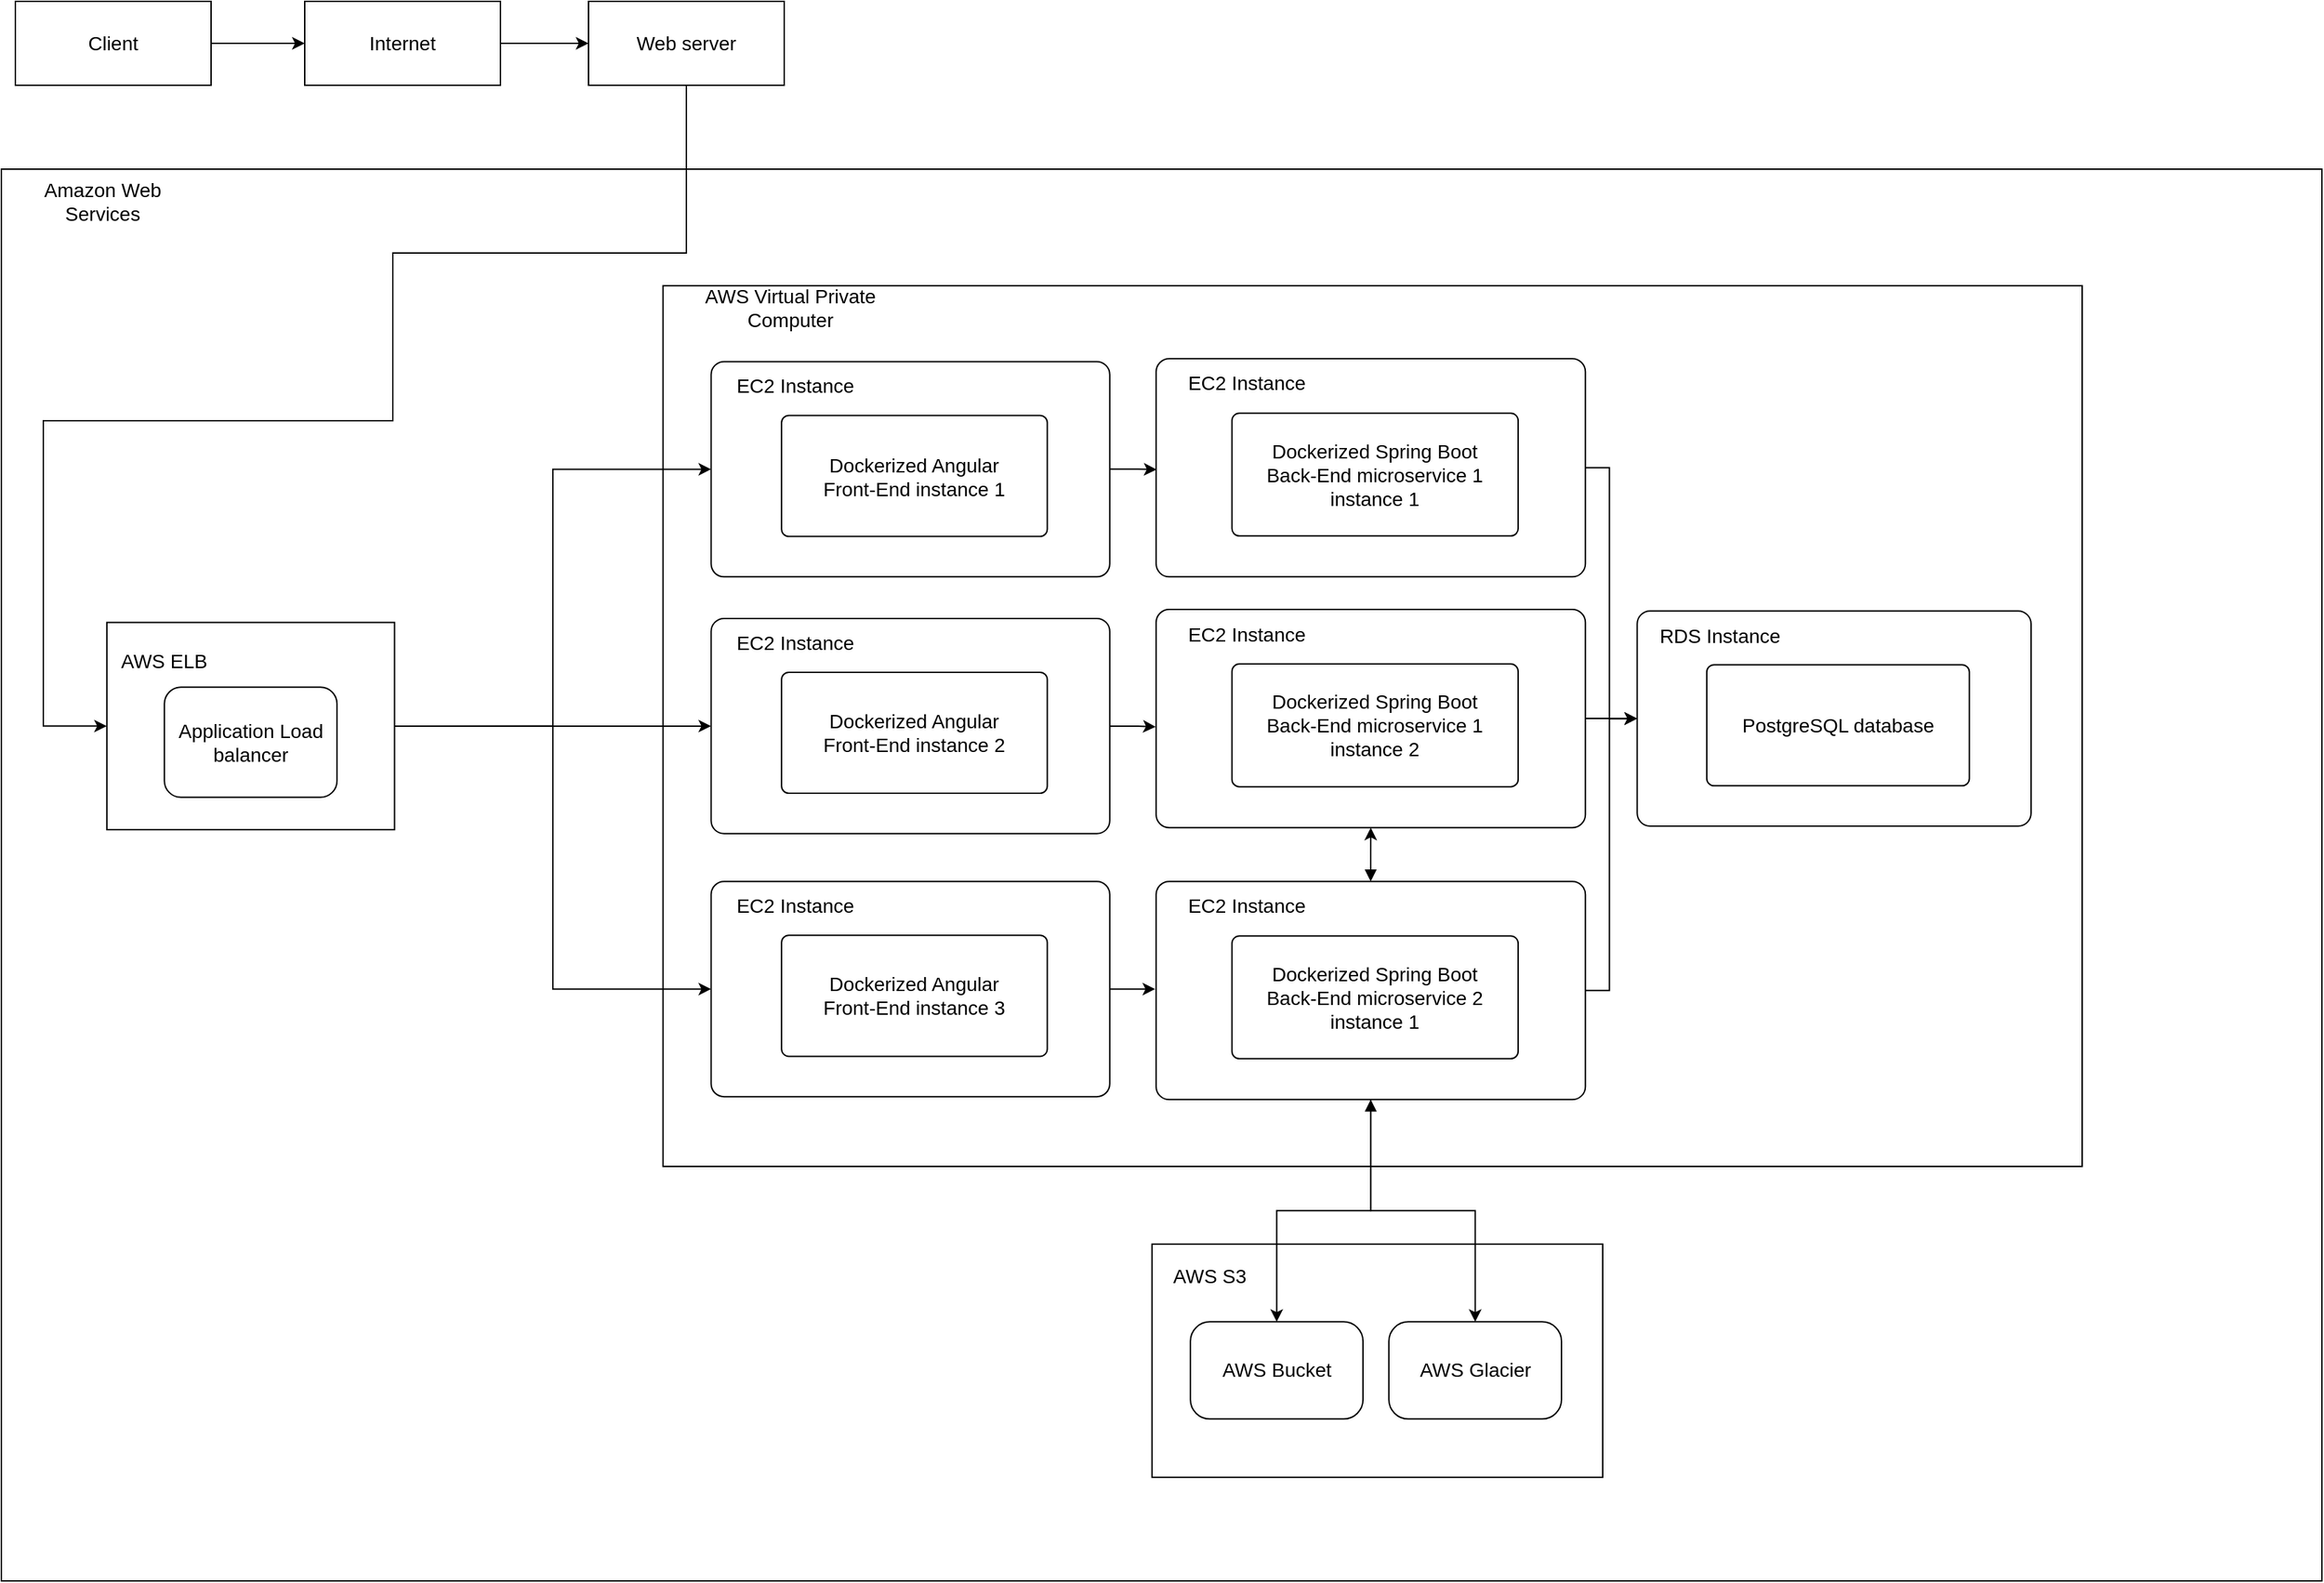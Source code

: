 <mxfile version="24.1.0" type="device">
  <diagram name="Page-1" id="C9Bw0HUUipQQi55MbYol">
    <mxGraphModel dx="2876" dy="1263" grid="1" gridSize="10" guides="1" tooltips="1" connect="1" arrows="1" fold="1" page="1" pageScale="1" pageWidth="827" pageHeight="1169" math="0" shadow="0">
      <root>
        <mxCell id="0" />
        <mxCell id="1" parent="0" />
        <mxCell id="6KjDL_NVeDuGdOvyarjw-100" value="" style="group;snapToPoint=0;fontSize=14;" parent="1" vertex="1" connectable="0">
          <mxGeometry x="-510" y="20" width="1660" height="1130" as="geometry" />
        </mxCell>
        <mxCell id="6KjDL_NVeDuGdOvyarjw-66" style="edgeStyle=orthogonalEdgeStyle;rounded=0;orthogonalLoop=1;jettySize=auto;html=1;exitX=1;exitY=0.5;exitDx=0;exitDy=0;snapToPoint=0;fontSize=14;" parent="6KjDL_NVeDuGdOvyarjw-100" source="6KjDL_NVeDuGdOvyarjw-60" target="6KjDL_NVeDuGdOvyarjw-62" edge="1">
          <mxGeometry relative="1" as="geometry" />
        </mxCell>
        <mxCell id="6KjDL_NVeDuGdOvyarjw-60" value="Client" style="rounded=0;whiteSpace=wrap;html=1;snapToPoint=0;fontSize=14;" parent="6KjDL_NVeDuGdOvyarjw-100" vertex="1">
          <mxGeometry x="10" width="140" height="60" as="geometry" />
        </mxCell>
        <mxCell id="6KjDL_NVeDuGdOvyarjw-67" style="edgeStyle=orthogonalEdgeStyle;rounded=0;orthogonalLoop=1;jettySize=auto;html=1;exitX=1;exitY=0.5;exitDx=0;exitDy=0;snapToPoint=0;fontSize=14;" parent="6KjDL_NVeDuGdOvyarjw-100" source="6KjDL_NVeDuGdOvyarjw-62" target="6KjDL_NVeDuGdOvyarjw-63" edge="1">
          <mxGeometry relative="1" as="geometry" />
        </mxCell>
        <mxCell id="6KjDL_NVeDuGdOvyarjw-62" value="Internet" style="rounded=0;whiteSpace=wrap;html=1;snapToPoint=0;fontSize=14;" parent="6KjDL_NVeDuGdOvyarjw-100" vertex="1">
          <mxGeometry x="217" width="140" height="60" as="geometry" />
        </mxCell>
        <mxCell id="6KjDL_NVeDuGdOvyarjw-63" value="Web server" style="rounded=0;whiteSpace=wrap;html=1;snapToPoint=0;fontSize=14;" parent="6KjDL_NVeDuGdOvyarjw-100" vertex="1">
          <mxGeometry x="420" width="140" height="60" as="geometry" />
        </mxCell>
        <mxCell id="6KjDL_NVeDuGdOvyarjw-95" value="" style="group;snapToPoint=0;fontSize=14;" parent="6KjDL_NVeDuGdOvyarjw-100" vertex="1" connectable="0">
          <mxGeometry y="120" width="1660" height="1010" as="geometry" />
        </mxCell>
        <mxCell id="6KjDL_NVeDuGdOvyarjw-65" value="" style="rounded=0;whiteSpace=wrap;html=1;snapToPoint=0;fontSize=14;" parent="6KjDL_NVeDuGdOvyarjw-95" vertex="1">
          <mxGeometry width="1660" height="1010" as="geometry" />
        </mxCell>
        <mxCell id="6KjDL_NVeDuGdOvyarjw-48" value="" style="group;snapToPoint=0;fontSize=14;" parent="6KjDL_NVeDuGdOvyarjw-95" vertex="1" connectable="0">
          <mxGeometry x="473.306" y="83.394" width="1015.207" height="630.092" as="geometry" />
        </mxCell>
        <mxCell id="6KjDL_NVeDuGdOvyarjw-1" value="" style="rounded=0;whiteSpace=wrap;html=1;container=0;snapToPoint=0;fontSize=14;" parent="6KjDL_NVeDuGdOvyarjw-48" vertex="1">
          <mxGeometry width="1015.207" height="630.092" as="geometry" />
        </mxCell>
        <mxCell id="6KjDL_NVeDuGdOvyarjw-3" value="AWS Virtual Private Computer" style="text;html=1;align=center;verticalAlign=middle;whiteSpace=wrap;rounded=0;container=0;snapToPoint=0;fontSize=14;" parent="6KjDL_NVeDuGdOvyarjw-48" vertex="1">
          <mxGeometry x="10.642" y="6.357" width="161.426" height="19.071" as="geometry" />
        </mxCell>
        <mxCell id="6KjDL_NVeDuGdOvyarjw-37" value="" style="group;snapToPoint=0;fontSize=14;" parent="6KjDL_NVeDuGdOvyarjw-48" vertex="1" connectable="0">
          <mxGeometry x="352.741" y="52.232" width="307.092" height="156.044" as="geometry" />
        </mxCell>
        <mxCell id="6KjDL_NVeDuGdOvyarjw-21" value="" style="rounded=1;whiteSpace=wrap;html=1;arcSize=6;container=0;snapToPoint=0;fontSize=14;" parent="6KjDL_NVeDuGdOvyarjw-37" vertex="1">
          <mxGeometry width="307.092" height="156.044" as="geometry" />
        </mxCell>
        <mxCell id="6KjDL_NVeDuGdOvyarjw-22" value="EC2 Instance" style="text;html=1;align=center;verticalAlign=middle;whiteSpace=wrap;rounded=0;container=0;snapToPoint=0;fontSize=14;" parent="6KjDL_NVeDuGdOvyarjw-37" vertex="1">
          <mxGeometry x="6.674" y="7.09" width="116.163" height="21.28" as="geometry" />
        </mxCell>
        <mxCell id="6KjDL_NVeDuGdOvyarjw-24" value="Dockerized Spring Boot&lt;div style=&quot;font-size: 14px;&quot;&gt;Back-End microservice 1 instance 1&lt;/div&gt;" style="rounded=1;whiteSpace=wrap;html=1;arcSize=6;container=0;snapToPoint=0;fontSize=14;" parent="6KjDL_NVeDuGdOvyarjw-37" vertex="1">
          <mxGeometry x="54.253" y="39.011" width="204.728" height="87.775" as="geometry" />
        </mxCell>
        <mxCell id="6KjDL_NVeDuGdOvyarjw-38" value="" style="group;snapToPoint=0;fontSize=14;" parent="6KjDL_NVeDuGdOvyarjw-48" vertex="1" connectable="0">
          <mxGeometry x="34.414" y="54.342" width="285.157" height="153.934" as="geometry" />
        </mxCell>
        <mxCell id="6KjDL_NVeDuGdOvyarjw-5" value="" style="rounded=1;whiteSpace=wrap;html=1;arcSize=6;container=0;snapToPoint=0;fontSize=14;" parent="6KjDL_NVeDuGdOvyarjw-38" vertex="1">
          <mxGeometry width="285.157" height="153.934" as="geometry" />
        </mxCell>
        <mxCell id="6KjDL_NVeDuGdOvyarjw-6" value="EC2 Instance" style="text;html=1;align=center;verticalAlign=middle;whiteSpace=wrap;rounded=0;container=0;snapToPoint=0;fontSize=14;" parent="6KjDL_NVeDuGdOvyarjw-38" vertex="1">
          <mxGeometry x="6.197" y="6.994" width="107.865" height="20.993" as="geometry" />
        </mxCell>
        <mxCell id="6KjDL_NVeDuGdOvyarjw-17" value="Dockerized Angular&lt;div style=&quot;font-size: 14px;&quot;&gt;Front-End instance 1&lt;/div&gt;" style="rounded=1;whiteSpace=wrap;html=1;arcSize=6;container=0;snapToPoint=0;fontSize=14;" parent="6KjDL_NVeDuGdOvyarjw-38" vertex="1">
          <mxGeometry x="50.378" y="38.483" width="190.104" height="86.588" as="geometry" />
        </mxCell>
        <mxCell id="6KjDL_NVeDuGdOvyarjw-39" value="" style="group;snapToPoint=0;fontSize=14;" parent="6KjDL_NVeDuGdOvyarjw-48" vertex="1" connectable="0">
          <mxGeometry x="696.879" y="232.704" width="281.757" height="153.934" as="geometry" />
        </mxCell>
        <mxCell id="6KjDL_NVeDuGdOvyarjw-26" value="" style="rounded=1;whiteSpace=wrap;html=1;arcSize=6;container=0;snapToPoint=0;fontSize=14;" parent="6KjDL_NVeDuGdOvyarjw-39" vertex="1">
          <mxGeometry width="281.757" height="153.934" as="geometry" />
        </mxCell>
        <mxCell id="6KjDL_NVeDuGdOvyarjw-27" value="RDS Instance" style="text;html=1;align=center;verticalAlign=middle;whiteSpace=wrap;rounded=0;container=0;snapToPoint=0;fontSize=14;" parent="6KjDL_NVeDuGdOvyarjw-39" vertex="1">
          <mxGeometry x="6.124" y="6.994" width="106.579" height="20.993" as="geometry" />
        </mxCell>
        <mxCell id="6KjDL_NVeDuGdOvyarjw-29" value="PostgreSQL database" style="rounded=1;whiteSpace=wrap;html=1;arcSize=6;container=0;snapToPoint=0;fontSize=14;" parent="6KjDL_NVeDuGdOvyarjw-39" vertex="1">
          <mxGeometry x="49.777" y="38.483" width="187.838" height="86.588" as="geometry" />
        </mxCell>
        <mxCell id="6KjDL_NVeDuGdOvyarjw-40" value="" style="group;snapToPoint=0;fontSize=14;" parent="6KjDL_NVeDuGdOvyarjw-48" vertex="1" connectable="0">
          <mxGeometry x="352.741" y="231.651" width="307.092" height="156.044" as="geometry" />
        </mxCell>
        <mxCell id="6KjDL_NVeDuGdOvyarjw-41" value="" style="rounded=1;whiteSpace=wrap;html=1;arcSize=6;container=0;snapToPoint=0;fontSize=14;" parent="6KjDL_NVeDuGdOvyarjw-40" vertex="1">
          <mxGeometry width="307.092" height="156.044" as="geometry" />
        </mxCell>
        <mxCell id="6KjDL_NVeDuGdOvyarjw-42" value="EC2 Instance" style="text;html=1;align=center;verticalAlign=middle;whiteSpace=wrap;rounded=0;container=0;snapToPoint=0;fontSize=14;" parent="6KjDL_NVeDuGdOvyarjw-40" vertex="1">
          <mxGeometry x="6.674" y="7.09" width="116.163" height="21.28" as="geometry" />
        </mxCell>
        <mxCell id="6KjDL_NVeDuGdOvyarjw-43" value="Dockerized Spring Boot&lt;div style=&quot;font-size: 14px;&quot;&gt;Back-End microservice 1 instance 2&lt;/div&gt;" style="rounded=1;whiteSpace=wrap;html=1;arcSize=6;container=0;snapToPoint=0;fontSize=14;" parent="6KjDL_NVeDuGdOvyarjw-40" vertex="1">
          <mxGeometry x="54.253" y="39.011" width="204.728" height="87.775" as="geometry" />
        </mxCell>
        <mxCell id="6KjDL_NVeDuGdOvyarjw-44" value="" style="group;snapToPoint=0;fontSize=14;" parent="6KjDL_NVeDuGdOvyarjw-48" vertex="1" connectable="0">
          <mxGeometry x="352.741" y="426.239" width="307.092" height="156.044" as="geometry" />
        </mxCell>
        <mxCell id="6KjDL_NVeDuGdOvyarjw-45" value="" style="rounded=1;whiteSpace=wrap;html=1;arcSize=6;container=0;snapToPoint=0;fontSize=14;" parent="6KjDL_NVeDuGdOvyarjw-44" vertex="1">
          <mxGeometry width="307.092" height="156.044" as="geometry" />
        </mxCell>
        <mxCell id="6KjDL_NVeDuGdOvyarjw-46" value="EC2 Instance" style="text;html=1;align=center;verticalAlign=middle;whiteSpace=wrap;rounded=0;container=0;snapToPoint=0;fontSize=14;" parent="6KjDL_NVeDuGdOvyarjw-44" vertex="1">
          <mxGeometry x="6.674" y="7.09" width="116.163" height="21.28" as="geometry" />
        </mxCell>
        <mxCell id="6KjDL_NVeDuGdOvyarjw-47" value="Dockerized Spring Boot&lt;div style=&quot;font-size: 14px;&quot;&gt;Back-End microservice 2 instance 1&lt;/div&gt;" style="rounded=1;whiteSpace=wrap;html=1;arcSize=6;container=0;snapToPoint=0;fontSize=14;" parent="6KjDL_NVeDuGdOvyarjw-44" vertex="1">
          <mxGeometry x="54.253" y="39.011" width="204.728" height="87.775" as="geometry" />
        </mxCell>
        <mxCell id="6KjDL_NVeDuGdOvyarjw-49" value="" style="group;snapToPoint=0;fontSize=14;" parent="6KjDL_NVeDuGdOvyarjw-48" vertex="1" connectable="0">
          <mxGeometry x="34.414" y="238.078" width="285.157" height="153.934" as="geometry" />
        </mxCell>
        <mxCell id="6KjDL_NVeDuGdOvyarjw-50" value="" style="rounded=1;whiteSpace=wrap;html=1;arcSize=6;container=0;snapToPoint=0;fontSize=14;" parent="6KjDL_NVeDuGdOvyarjw-49" vertex="1">
          <mxGeometry width="285.157" height="153.934" as="geometry" />
        </mxCell>
        <mxCell id="6KjDL_NVeDuGdOvyarjw-51" value="EC2 Instance" style="text;html=1;align=center;verticalAlign=middle;whiteSpace=wrap;rounded=0;container=0;snapToPoint=0;fontSize=14;" parent="6KjDL_NVeDuGdOvyarjw-49" vertex="1">
          <mxGeometry x="6.197" y="6.994" width="107.865" height="20.993" as="geometry" />
        </mxCell>
        <mxCell id="6KjDL_NVeDuGdOvyarjw-52" value="Dockerized Angular&lt;div style=&quot;font-size: 14px;&quot;&gt;Front-End instance 2&lt;/div&gt;" style="rounded=1;whiteSpace=wrap;html=1;arcSize=6;container=0;snapToPoint=0;fontSize=14;" parent="6KjDL_NVeDuGdOvyarjw-49" vertex="1">
          <mxGeometry x="50.378" y="38.483" width="190.104" height="86.588" as="geometry" />
        </mxCell>
        <mxCell id="6KjDL_NVeDuGdOvyarjw-53" value="" style="group;snapToPoint=0;fontSize=14;" parent="6KjDL_NVeDuGdOvyarjw-48" vertex="1" connectable="0">
          <mxGeometry x="34.414" y="426.239" width="285.157" height="153.934" as="geometry" />
        </mxCell>
        <mxCell id="6KjDL_NVeDuGdOvyarjw-54" value="" style="rounded=1;whiteSpace=wrap;html=1;arcSize=6;container=0;snapToPoint=0;fontSize=14;" parent="6KjDL_NVeDuGdOvyarjw-53" vertex="1">
          <mxGeometry width="285.157" height="153.934" as="geometry" />
        </mxCell>
        <mxCell id="6KjDL_NVeDuGdOvyarjw-55" value="EC2 Instance" style="text;html=1;align=center;verticalAlign=middle;whiteSpace=wrap;rounded=0;container=0;snapToPoint=0;fontSize=14;" parent="6KjDL_NVeDuGdOvyarjw-53" vertex="1">
          <mxGeometry x="6.197" y="6.994" width="107.865" height="20.993" as="geometry" />
        </mxCell>
        <mxCell id="6KjDL_NVeDuGdOvyarjw-56" value="Dockerized Angular&lt;div style=&quot;font-size: 14px;&quot;&gt;Front-End instance 3&lt;/div&gt;" style="rounded=1;whiteSpace=wrap;html=1;arcSize=6;container=0;snapToPoint=0;fontSize=14;" parent="6KjDL_NVeDuGdOvyarjw-53" vertex="1">
          <mxGeometry x="50.378" y="38.483" width="190.104" height="86.588" as="geometry" />
        </mxCell>
        <mxCell id="6KjDL_NVeDuGdOvyarjw-79" style="edgeStyle=orthogonalEdgeStyle;rounded=0;orthogonalLoop=1;jettySize=auto;html=1;entryX=-0.001;entryY=0.538;entryDx=0;entryDy=0;snapToPoint=0;entryPerimeter=0;fontSize=14;" parent="6KjDL_NVeDuGdOvyarjw-48" source="6KjDL_NVeDuGdOvyarjw-50" target="6KjDL_NVeDuGdOvyarjw-41" edge="1">
          <mxGeometry relative="1" as="geometry" />
        </mxCell>
        <mxCell id="6KjDL_NVeDuGdOvyarjw-80" style="edgeStyle=orthogonalEdgeStyle;rounded=0;orthogonalLoop=1;jettySize=auto;html=1;entryX=-0.002;entryY=0.489;entryDx=0;entryDy=0;snapToPoint=0;entryPerimeter=0;exitX=1;exitY=0.5;exitDx=0;exitDy=0;fontSize=14;" parent="6KjDL_NVeDuGdOvyarjw-48" source="6KjDL_NVeDuGdOvyarjw-54" target="6KjDL_NVeDuGdOvyarjw-45" edge="1">
          <mxGeometry relative="1" as="geometry" />
        </mxCell>
        <mxCell id="6KjDL_NVeDuGdOvyarjw-81" style="edgeStyle=orthogonalEdgeStyle;rounded=0;orthogonalLoop=1;jettySize=auto;html=1;exitX=1;exitY=0.5;exitDx=0;exitDy=0;entryX=0;entryY=0.5;entryDx=0;entryDy=0;snapToPoint=0;fontSize=14;" parent="6KjDL_NVeDuGdOvyarjw-48" source="6KjDL_NVeDuGdOvyarjw-21" target="6KjDL_NVeDuGdOvyarjw-26" edge="1">
          <mxGeometry relative="1" as="geometry">
            <Array as="points">
              <mxPoint x="677" y="130" />
              <mxPoint x="677" y="310" />
            </Array>
          </mxGeometry>
        </mxCell>
        <mxCell id="6KjDL_NVeDuGdOvyarjw-83" style="edgeStyle=orthogonalEdgeStyle;rounded=0;orthogonalLoop=1;jettySize=auto;html=1;entryX=0;entryY=0.5;entryDx=0;entryDy=0;snapToPoint=0;fontSize=14;" parent="6KjDL_NVeDuGdOvyarjw-48" source="6KjDL_NVeDuGdOvyarjw-45" target="6KjDL_NVeDuGdOvyarjw-26" edge="1">
          <mxGeometry relative="1" as="geometry">
            <Array as="points">
              <mxPoint x="677" y="504" />
              <mxPoint x="677" y="310" />
            </Array>
          </mxGeometry>
        </mxCell>
        <mxCell id="6KjDL_NVeDuGdOvyarjw-84" style="edgeStyle=orthogonalEdgeStyle;rounded=0;orthogonalLoop=1;jettySize=auto;html=1;entryX=0;entryY=0.5;entryDx=0;entryDy=0;snapToPoint=0;fontSize=14;" parent="6KjDL_NVeDuGdOvyarjw-48" source="6KjDL_NVeDuGdOvyarjw-41" target="6KjDL_NVeDuGdOvyarjw-26" edge="1">
          <mxGeometry relative="1" as="geometry" />
        </mxCell>
        <mxCell id="6KjDL_NVeDuGdOvyarjw-99" style="edgeStyle=orthogonalEdgeStyle;rounded=0;orthogonalLoop=1;jettySize=auto;html=1;entryX=0.5;entryY=1;entryDx=0;entryDy=0;snapToPoint=0;startArrow=block;startFill=1;fontSize=14;" parent="6KjDL_NVeDuGdOvyarjw-48" source="6KjDL_NVeDuGdOvyarjw-45" target="6KjDL_NVeDuGdOvyarjw-41" edge="1">
          <mxGeometry relative="1" as="geometry" />
        </mxCell>
        <mxCell id="pRmJNWu_2FzetfXYODvn-2" style="edgeStyle=orthogonalEdgeStyle;rounded=0;orthogonalLoop=1;jettySize=auto;html=1;entryX=0.001;entryY=0.508;entryDx=0;entryDy=0;entryPerimeter=0;fontSize=14;" edge="1" parent="6KjDL_NVeDuGdOvyarjw-48" source="6KjDL_NVeDuGdOvyarjw-5" target="6KjDL_NVeDuGdOvyarjw-21">
          <mxGeometry relative="1" as="geometry" />
        </mxCell>
        <mxCell id="6KjDL_NVeDuGdOvyarjw-69" value="Amazon Web Services" style="text;html=1;align=center;verticalAlign=middle;whiteSpace=wrap;rounded=0;snapToPoint=0;fontSize=14;" parent="6KjDL_NVeDuGdOvyarjw-95" vertex="1">
          <mxGeometry x="20.579" y="9.266" width="102.893" height="27.798" as="geometry" />
        </mxCell>
        <mxCell id="6KjDL_NVeDuGdOvyarjw-71" value="" style="group;snapToPoint=0;fontSize=14;" parent="6KjDL_NVeDuGdOvyarjw-95" vertex="1" connectable="0">
          <mxGeometry x="75.455" y="324.312" width="205.785" height="148.257" as="geometry" />
        </mxCell>
        <mxCell id="6KjDL_NVeDuGdOvyarjw-70" value="" style="rounded=0;whiteSpace=wrap;html=1;snapToPoint=0;fontSize=14;" parent="6KjDL_NVeDuGdOvyarjw-71" vertex="1">
          <mxGeometry width="205.785" height="148.257" as="geometry" />
        </mxCell>
        <mxCell id="6KjDL_NVeDuGdOvyarjw-64" value="Application Load balancer" style="rounded=1;whiteSpace=wrap;html=1;snapToPoint=0;fontSize=14;" parent="6KjDL_NVeDuGdOvyarjw-71" vertex="1">
          <mxGeometry x="41.157" y="46.33" width="123.471" height="78.761" as="geometry" />
        </mxCell>
        <mxCell id="6KjDL_NVeDuGdOvyarjw-73" value="AWS ELB" style="text;html=1;align=center;verticalAlign=middle;whiteSpace=wrap;rounded=0;snapToPoint=0;fontSize=14;" parent="6KjDL_NVeDuGdOvyarjw-71" vertex="1">
          <mxGeometry x="6.86" y="13.899" width="68.595" height="27.798" as="geometry" />
        </mxCell>
        <mxCell id="6KjDL_NVeDuGdOvyarjw-74" style="edgeStyle=orthogonalEdgeStyle;rounded=0;orthogonalLoop=1;jettySize=auto;html=1;exitX=1;exitY=0.5;exitDx=0;exitDy=0;entryX=0;entryY=0.5;entryDx=0;entryDy=0;snapToPoint=0;fontSize=14;" parent="6KjDL_NVeDuGdOvyarjw-95" source="6KjDL_NVeDuGdOvyarjw-70" target="6KjDL_NVeDuGdOvyarjw-5" edge="1">
          <mxGeometry relative="1" as="geometry" />
        </mxCell>
        <mxCell id="6KjDL_NVeDuGdOvyarjw-75" style="edgeStyle=orthogonalEdgeStyle;rounded=0;orthogonalLoop=1;jettySize=auto;html=1;entryX=0;entryY=0.5;entryDx=0;entryDy=0;snapToPoint=0;fontSize=14;" parent="6KjDL_NVeDuGdOvyarjw-95" source="6KjDL_NVeDuGdOvyarjw-70" target="6KjDL_NVeDuGdOvyarjw-50" edge="1">
          <mxGeometry relative="1" as="geometry" />
        </mxCell>
        <mxCell id="6KjDL_NVeDuGdOvyarjw-76" style="edgeStyle=orthogonalEdgeStyle;rounded=0;orthogonalLoop=1;jettySize=auto;html=1;entryX=0;entryY=0.5;entryDx=0;entryDy=0;snapToPoint=0;fontSize=14;" parent="6KjDL_NVeDuGdOvyarjw-95" source="6KjDL_NVeDuGdOvyarjw-70" target="6KjDL_NVeDuGdOvyarjw-54" edge="1">
          <mxGeometry relative="1" as="geometry" />
        </mxCell>
        <mxCell id="6KjDL_NVeDuGdOvyarjw-92" value="" style="group;snapToPoint=0;fontSize=14;" parent="6KjDL_NVeDuGdOvyarjw-95" vertex="1" connectable="0">
          <mxGeometry x="823.14" y="769.083" width="322.397" height="166.789" as="geometry" />
        </mxCell>
        <mxCell id="6KjDL_NVeDuGdOvyarjw-85" value="" style="rounded=0;whiteSpace=wrap;html=1;snapToPoint=0;fontSize=14;" parent="6KjDL_NVeDuGdOvyarjw-92" vertex="1">
          <mxGeometry width="322.397" height="166.789" as="geometry" />
        </mxCell>
        <mxCell id="6KjDL_NVeDuGdOvyarjw-88" value="AWS S3" style="text;html=1;align=center;verticalAlign=middle;whiteSpace=wrap;rounded=0;snapToPoint=0;fontSize=14;" parent="6KjDL_NVeDuGdOvyarjw-92" vertex="1">
          <mxGeometry x="6.86" y="9.266" width="68.595" height="27.798" as="geometry" />
        </mxCell>
        <mxCell id="6KjDL_NVeDuGdOvyarjw-89" value="AWS Bucket" style="rounded=1;whiteSpace=wrap;html=1;arcSize=20;snapToPoint=0;fontSize=14;" parent="6KjDL_NVeDuGdOvyarjw-92" vertex="1">
          <mxGeometry x="27.438" y="55.596" width="123.471" height="69.495" as="geometry" />
        </mxCell>
        <mxCell id="6KjDL_NVeDuGdOvyarjw-91" value="AWS Glacier" style="rounded=1;whiteSpace=wrap;html=1;arcSize=20;snapToPoint=0;fontSize=14;" parent="6KjDL_NVeDuGdOvyarjw-92" vertex="1">
          <mxGeometry x="169.43" y="55.596" width="123.471" height="69.495" as="geometry" />
        </mxCell>
        <mxCell id="6KjDL_NVeDuGdOvyarjw-93" style="edgeStyle=orthogonalEdgeStyle;rounded=0;orthogonalLoop=1;jettySize=auto;html=1;entryX=0.5;entryY=0;entryDx=0;entryDy=0;snapToPoint=0;fontSize=14;" parent="6KjDL_NVeDuGdOvyarjw-95" source="6KjDL_NVeDuGdOvyarjw-45" target="6KjDL_NVeDuGdOvyarjw-89" edge="1">
          <mxGeometry relative="1" as="geometry" />
        </mxCell>
        <mxCell id="6KjDL_NVeDuGdOvyarjw-94" style="edgeStyle=orthogonalEdgeStyle;rounded=0;orthogonalLoop=1;jettySize=auto;html=1;exitX=0.5;exitY=1;exitDx=0;exitDy=0;entryX=0.5;entryY=0;entryDx=0;entryDy=0;snapToPoint=0;startArrow=block;startFill=1;fontSize=14;" parent="6KjDL_NVeDuGdOvyarjw-95" source="6KjDL_NVeDuGdOvyarjw-45" target="6KjDL_NVeDuGdOvyarjw-91" edge="1">
          <mxGeometry relative="1" as="geometry" />
        </mxCell>
        <mxCell id="6KjDL_NVeDuGdOvyarjw-96" style="edgeStyle=orthogonalEdgeStyle;rounded=0;orthogonalLoop=1;jettySize=auto;html=1;entryX=0;entryY=0.5;entryDx=0;entryDy=0;snapToPoint=0;fontSize=14;" parent="6KjDL_NVeDuGdOvyarjw-100" source="6KjDL_NVeDuGdOvyarjw-63" target="6KjDL_NVeDuGdOvyarjw-70" edge="1">
          <mxGeometry relative="1" as="geometry">
            <Array as="points">
              <mxPoint x="490" y="180" />
              <mxPoint x="280" y="180" />
              <mxPoint x="280" y="300" />
              <mxPoint x="30" y="300" />
              <mxPoint x="30" y="518" />
            </Array>
          </mxGeometry>
        </mxCell>
      </root>
    </mxGraphModel>
  </diagram>
</mxfile>
